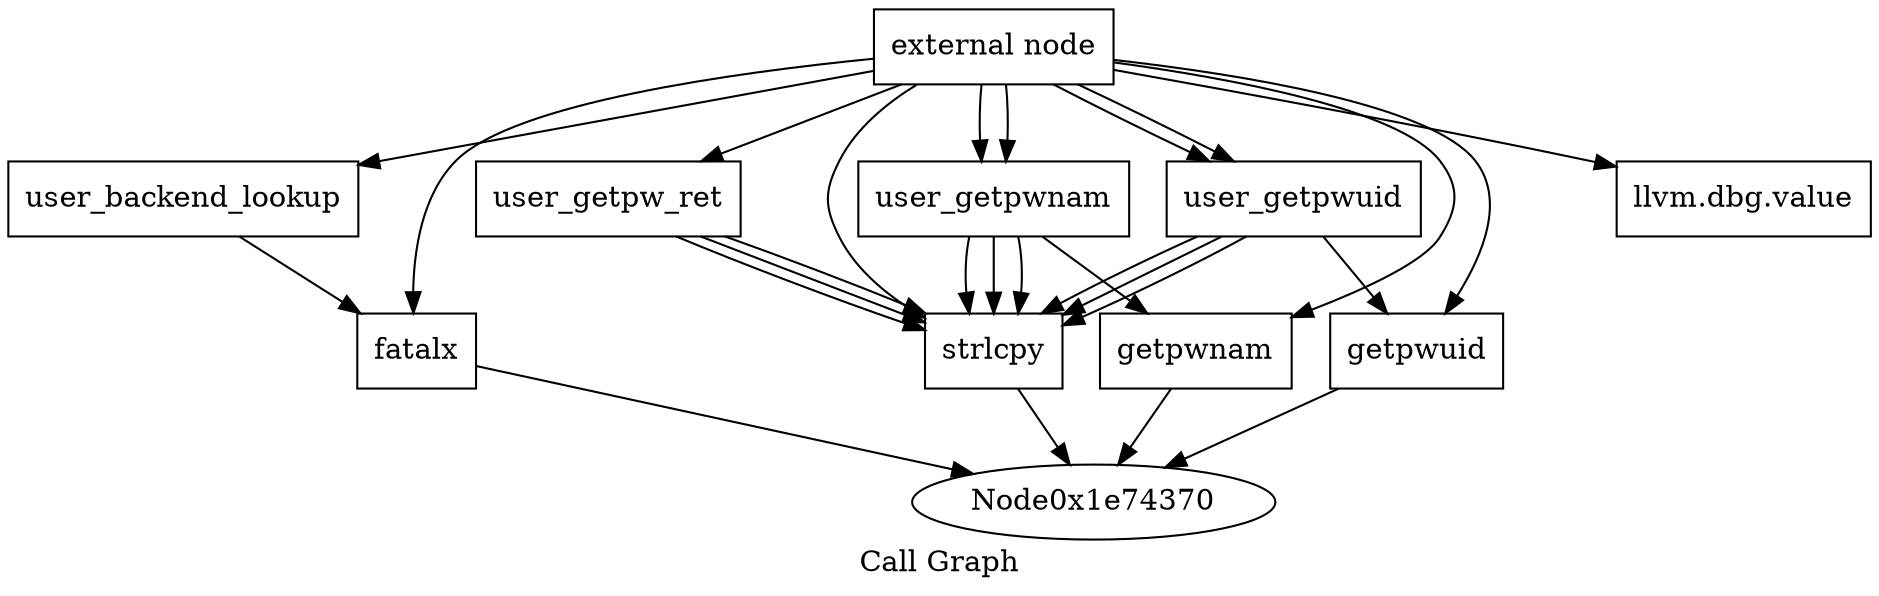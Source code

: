 digraph "Call Graph" {
	label="Call Graph";

	Node0x1e74340 [shape=record,label="{external node}"];
	Node0x1e74340 -> Node0x1e743a0;
	Node0x1e74340 -> Node0x1e743a0;
	Node0x1e74340 -> Node0x1e74400;
	Node0x1e74340 -> Node0x1e74400;
	Node0x1e74340 -> Node0x1e75d40;
	Node0x1e74340 -> Node0x1e74db0;
	Node0x1e74340 -> Node0x1e744f0;
	Node0x1e74340 -> Node0x1e74430;
	Node0x1e74340 -> Node0x1e743d0;
	Node0x1e74340 -> Node0x1e74650;
	Node0x1e74340 -> Node0x1e74740;
	Node0x1e743a0 [shape=record,label="{user_getpwnam}"];
	Node0x1e743a0 -> Node0x1e743d0;
	Node0x1e743a0 -> Node0x1e74430;
	Node0x1e743a0 -> Node0x1e74430;
	Node0x1e743a0 -> Node0x1e74430;
	Node0x1e74400 [shape=record,label="{user_getpwuid}"];
	Node0x1e74400 -> Node0x1e74650;
	Node0x1e74400 -> Node0x1e74430;
	Node0x1e74400 -> Node0x1e74430;
	Node0x1e74400 -> Node0x1e74430;
	Node0x1e743d0 [shape=record,label="{getpwnam}"];
	Node0x1e743d0 -> Node0x1e74370;
	Node0x1e75d40 [shape=record,label="{user_backend_lookup}"];
	Node0x1e75d40 -> Node0x1e74db0;
	Node0x1e74db0 [shape=record,label="{fatalx}"];
	Node0x1e74db0 -> Node0x1e74370;
	Node0x1e744f0 [shape=record,label="{user_getpw_ret}"];
	Node0x1e744f0 -> Node0x1e74430;
	Node0x1e744f0 -> Node0x1e74430;
	Node0x1e744f0 -> Node0x1e74430;
	Node0x1e74430 [shape=record,label="{strlcpy}"];
	Node0x1e74430 -> Node0x1e74370;
	Node0x1e74650 [shape=record,label="{getpwuid}"];
	Node0x1e74650 -> Node0x1e74370;
	Node0x1e74740 [shape=record,label="{llvm.dbg.value}"];
}
